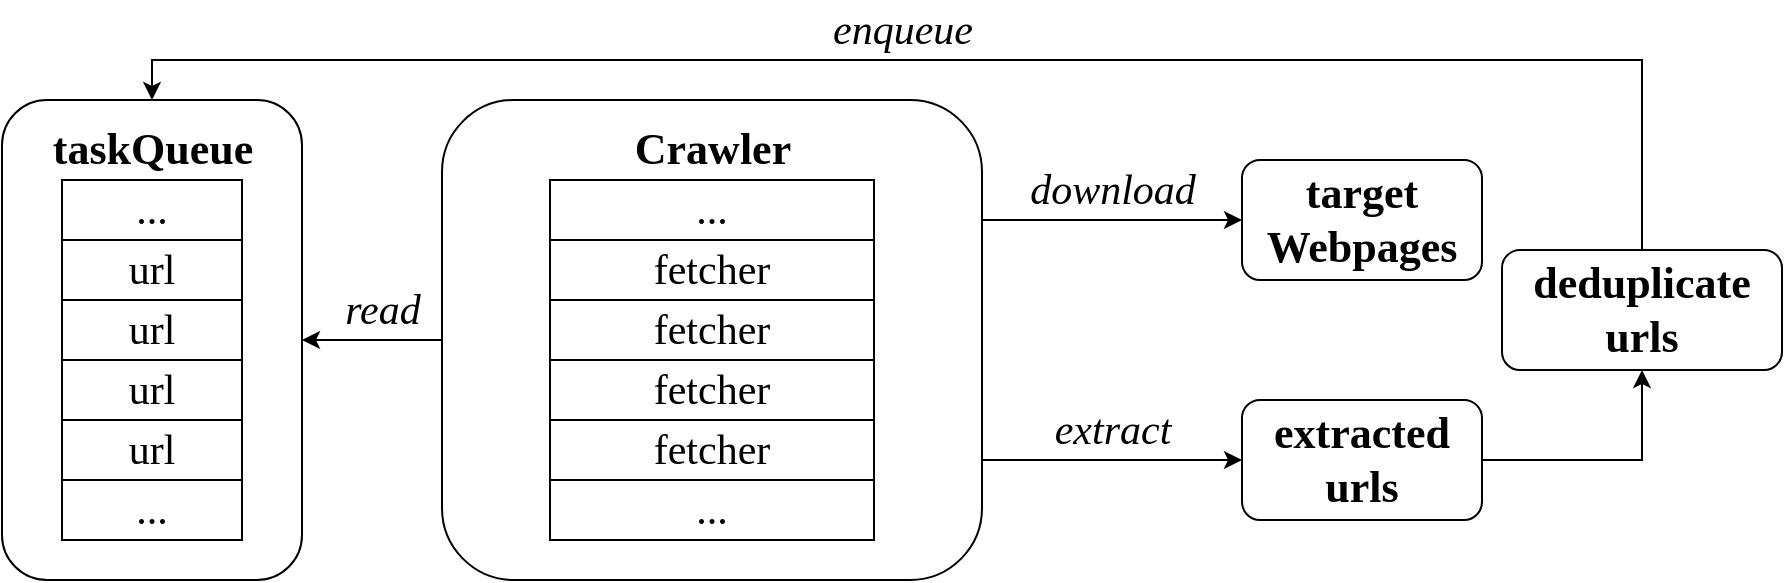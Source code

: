 <mxfile version="15.9.1" type="github">
  <diagram id="S5IqA_OxZ11vvdoJLNem" name="Page-1">
    <mxGraphModel dx="946" dy="588" grid="1" gridSize="10" guides="1" tooltips="1" connect="1" arrows="1" fold="1" page="1" pageScale="1" pageWidth="827" pageHeight="1169" math="0" shadow="0">
      <root>
        <mxCell id="0" />
        <mxCell id="1" parent="0" />
        <mxCell id="yHU2gh-hKkoD7Cd2ruXU-1" value="" style="group;" vertex="1" connectable="0" parent="1">
          <mxGeometry x="150" y="240" width="150" height="240" as="geometry" />
        </mxCell>
        <mxCell id="yHU2gh-hKkoD7Cd2ruXU-2" value="" style="rounded=1;whiteSpace=wrap;html=1;" vertex="1" parent="yHU2gh-hKkoD7Cd2ruXU-1">
          <mxGeometry width="150" height="240" as="geometry" />
        </mxCell>
        <mxCell id="yHU2gh-hKkoD7Cd2ruXU-3" value="" style="group;" vertex="1" connectable="0" parent="yHU2gh-hKkoD7Cd2ruXU-1">
          <mxGeometry x="30" y="70" width="90" height="120" as="geometry" />
        </mxCell>
        <mxCell id="yHU2gh-hKkoD7Cd2ruXU-4" value="url" style="rounded=0;whiteSpace=wrap;html=1;strokeWidth=1;fontSize=21;fontFamily=Consolas;" vertex="1" parent="yHU2gh-hKkoD7Cd2ruXU-3">
          <mxGeometry width="90" height="30" as="geometry" />
        </mxCell>
        <mxCell id="yHU2gh-hKkoD7Cd2ruXU-5" value="url" style="rounded=0;whiteSpace=wrap;html=1;strokeWidth=1;fontSize=21;fontFamily=Consolas;" vertex="1" parent="yHU2gh-hKkoD7Cd2ruXU-3">
          <mxGeometry y="30" width="90" height="30" as="geometry" />
        </mxCell>
        <mxCell id="yHU2gh-hKkoD7Cd2ruXU-6" value="url" style="rounded=0;whiteSpace=wrap;html=1;strokeWidth=1;fontSize=21;fontFamily=Consolas;" vertex="1" parent="yHU2gh-hKkoD7Cd2ruXU-3">
          <mxGeometry y="60" width="90" height="30" as="geometry" />
        </mxCell>
        <mxCell id="yHU2gh-hKkoD7Cd2ruXU-7" value="url" style="rounded=0;whiteSpace=wrap;html=1;strokeWidth=1;fontSize=21;fontFamily=Consolas;" vertex="1" parent="yHU2gh-hKkoD7Cd2ruXU-3">
          <mxGeometry y="90" width="90" height="30" as="geometry" />
        </mxCell>
        <mxCell id="yHU2gh-hKkoD7Cd2ruXU-8" value="&lt;b&gt;&lt;font style=&quot;font-size: 22px&quot;&gt;taskQueue&lt;/font&gt;&lt;/b&gt;" style="text;html=1;align=center;verticalAlign=middle;resizable=0;points=[];autosize=1;fontSize=21;fontFamily=Consolas;" vertex="1" parent="yHU2gh-hKkoD7Cd2ruXU-1">
          <mxGeometry x="15" y="10" width="120" height="30" as="geometry" />
        </mxCell>
        <mxCell id="yHU2gh-hKkoD7Cd2ruXU-9" value="..." style="rounded=0;whiteSpace=wrap;html=1;strokeWidth=1;fontSize=21;fontFamily=Consolas;" vertex="1" parent="yHU2gh-hKkoD7Cd2ruXU-1">
          <mxGeometry x="30" y="40" width="90" height="30" as="geometry" />
        </mxCell>
        <mxCell id="yHU2gh-hKkoD7Cd2ruXU-10" value="..." style="rounded=0;whiteSpace=wrap;html=1;strokeWidth=1;fontSize=21;fontFamily=Consolas;" vertex="1" parent="yHU2gh-hKkoD7Cd2ruXU-1">
          <mxGeometry x="30" y="190" width="90" height="30" as="geometry" />
        </mxCell>
        <mxCell id="yHU2gh-hKkoD7Cd2ruXU-11" value="" style="group;" vertex="1" connectable="0" parent="1">
          <mxGeometry x="370" y="240" width="270" height="240" as="geometry" />
        </mxCell>
        <mxCell id="yHU2gh-hKkoD7Cd2ruXU-12" value="" style="rounded=1;whiteSpace=wrap;html=1;" vertex="1" parent="yHU2gh-hKkoD7Cd2ruXU-11">
          <mxGeometry width="270" height="240" as="geometry" />
        </mxCell>
        <mxCell id="yHU2gh-hKkoD7Cd2ruXU-13" value="" style="group;" vertex="1" connectable="0" parent="yHU2gh-hKkoD7Cd2ruXU-11">
          <mxGeometry x="54" y="70" width="162" height="120" as="geometry" />
        </mxCell>
        <mxCell id="yHU2gh-hKkoD7Cd2ruXU-14" value="fetcher" style="rounded=0;whiteSpace=wrap;html=1;strokeWidth=1;fontSize=21;fontFamily=Consolas;" vertex="1" parent="yHU2gh-hKkoD7Cd2ruXU-13">
          <mxGeometry width="162" height="30" as="geometry" />
        </mxCell>
        <mxCell id="yHU2gh-hKkoD7Cd2ruXU-15" value="fetcher" style="rounded=0;whiteSpace=wrap;html=1;strokeWidth=1;fontSize=21;fontFamily=Consolas;" vertex="1" parent="yHU2gh-hKkoD7Cd2ruXU-13">
          <mxGeometry y="30" width="162" height="30" as="geometry" />
        </mxCell>
        <mxCell id="yHU2gh-hKkoD7Cd2ruXU-16" value="fetcher" style="rounded=0;whiteSpace=wrap;html=1;strokeWidth=1;fontSize=21;fontFamily=Consolas;" vertex="1" parent="yHU2gh-hKkoD7Cd2ruXU-13">
          <mxGeometry y="60" width="162" height="30" as="geometry" />
        </mxCell>
        <mxCell id="yHU2gh-hKkoD7Cd2ruXU-17" value="fetcher" style="rounded=0;whiteSpace=wrap;html=1;strokeWidth=1;fontSize=21;fontFamily=Consolas;" vertex="1" parent="yHU2gh-hKkoD7Cd2ruXU-13">
          <mxGeometry y="90" width="162" height="30" as="geometry" />
        </mxCell>
        <mxCell id="yHU2gh-hKkoD7Cd2ruXU-18" value="&lt;b&gt;&lt;font style=&quot;font-size: 22px&quot;&gt;Crawler&lt;/font&gt;&lt;/b&gt;" style="text;html=1;align=center;verticalAlign=middle;resizable=0;points=[];autosize=1;fontSize=21;fontFamily=Consolas;" vertex="1" parent="yHU2gh-hKkoD7Cd2ruXU-11">
          <mxGeometry x="85" y="10" width="100" height="30" as="geometry" />
        </mxCell>
        <mxCell id="yHU2gh-hKkoD7Cd2ruXU-19" value="..." style="rounded=0;whiteSpace=wrap;html=1;strokeWidth=1;fontSize=21;fontFamily=Consolas;" vertex="1" parent="yHU2gh-hKkoD7Cd2ruXU-11">
          <mxGeometry x="54" y="40" width="162" height="30" as="geometry" />
        </mxCell>
        <mxCell id="yHU2gh-hKkoD7Cd2ruXU-20" value="..." style="rounded=0;whiteSpace=wrap;html=1;strokeWidth=1;fontSize=21;fontFamily=Consolas;" vertex="1" parent="yHU2gh-hKkoD7Cd2ruXU-11">
          <mxGeometry x="54" y="190" width="162" height="30" as="geometry" />
        </mxCell>
        <mxCell id="yHU2gh-hKkoD7Cd2ruXU-21" value="target&lt;br style=&quot;font-size: 22px;&quot;&gt;Webpages" style="rounded=1;whiteSpace=wrap;html=1;fontFamily=Consolas;fontSize=22;strokeWidth=1;fontStyle=1;" vertex="1" parent="1">
          <mxGeometry x="770" y="270" width="120" height="60" as="geometry" />
        </mxCell>
        <mxCell id="yHU2gh-hKkoD7Cd2ruXU-22" style="edgeStyle=orthogonalEdgeStyle;rounded=0;orthogonalLoop=1;jettySize=auto;html=1;exitX=1;exitY=0.25;exitDx=0;exitDy=0;entryX=0;entryY=0.5;entryDx=0;entryDy=0;fontFamily=Consolas;fontSize=21;" edge="1" parent="1" source="yHU2gh-hKkoD7Cd2ruXU-12" target="yHU2gh-hKkoD7Cd2ruXU-21">
          <mxGeometry relative="1" as="geometry" />
        </mxCell>
        <mxCell id="yHU2gh-hKkoD7Cd2ruXU-23" value="download" style="text;html=1;align=center;verticalAlign=middle;resizable=0;points=[];autosize=1;fontSize=21;fontFamily=Consolas;fontStyle=2;" vertex="1" parent="1">
          <mxGeometry x="650" y="270" width="110" height="30" as="geometry" />
        </mxCell>
        <mxCell id="yHU2gh-hKkoD7Cd2ruXU-24" style="edgeStyle=orthogonalEdgeStyle;rounded=0;orthogonalLoop=1;jettySize=auto;html=1;exitX=1;exitY=0.5;exitDx=0;exitDy=0;entryX=0.5;entryY=1;entryDx=0;entryDy=0;fontFamily=Consolas;fontSize=21;" edge="1" parent="1" source="yHU2gh-hKkoD7Cd2ruXU-25" target="yHU2gh-hKkoD7Cd2ruXU-32">
          <mxGeometry relative="1" as="geometry" />
        </mxCell>
        <mxCell id="yHU2gh-hKkoD7Cd2ruXU-25" value="extracted&lt;br style=&quot;font-size: 22px;&quot;&gt;urls" style="rounded=1;whiteSpace=wrap;html=1;fontFamily=Consolas;fontSize=22;strokeWidth=1;fontStyle=1;" vertex="1" parent="1">
          <mxGeometry x="770" y="390" width="120" height="60" as="geometry" />
        </mxCell>
        <mxCell id="yHU2gh-hKkoD7Cd2ruXU-26" style="edgeStyle=orthogonalEdgeStyle;rounded=0;orthogonalLoop=1;jettySize=auto;html=1;exitX=1;exitY=0.75;exitDx=0;exitDy=0;entryX=0;entryY=0.5;entryDx=0;entryDy=0;fontFamily=Consolas;fontSize=21;" edge="1" parent="1" source="yHU2gh-hKkoD7Cd2ruXU-12" target="yHU2gh-hKkoD7Cd2ruXU-25">
          <mxGeometry relative="1" as="geometry" />
        </mxCell>
        <mxCell id="yHU2gh-hKkoD7Cd2ruXU-27" value="extract" style="text;html=1;align=center;verticalAlign=middle;resizable=0;points=[];autosize=1;fontSize=21;fontFamily=Consolas;fontStyle=2;" vertex="1" parent="1">
          <mxGeometry x="655" y="390" width="100" height="30" as="geometry" />
        </mxCell>
        <mxCell id="yHU2gh-hKkoD7Cd2ruXU-28" value="enqueue" style="text;html=1;align=center;verticalAlign=middle;resizable=0;points=[];autosize=1;fontSize=21;fontFamily=Consolas;fontStyle=2;" vertex="1" parent="1">
          <mxGeometry x="550" y="190" width="100" height="30" as="geometry" />
        </mxCell>
        <mxCell id="yHU2gh-hKkoD7Cd2ruXU-29" style="edgeStyle=orthogonalEdgeStyle;rounded=0;orthogonalLoop=1;jettySize=auto;html=1;exitX=0;exitY=0.5;exitDx=0;exitDy=0;fontFamily=Consolas;fontSize=21;" edge="1" parent="1" source="yHU2gh-hKkoD7Cd2ruXU-12">
          <mxGeometry relative="1" as="geometry">
            <mxPoint x="300" y="360" as="targetPoint" />
          </mxGeometry>
        </mxCell>
        <mxCell id="yHU2gh-hKkoD7Cd2ruXU-30" value="read" style="text;html=1;align=center;verticalAlign=middle;resizable=0;points=[];autosize=1;fontSize=21;fontFamily=Consolas;fontStyle=2;" vertex="1" parent="1">
          <mxGeometry x="310" y="330" width="60" height="30" as="geometry" />
        </mxCell>
        <mxCell id="yHU2gh-hKkoD7Cd2ruXU-31" style="edgeStyle=orthogonalEdgeStyle;rounded=0;orthogonalLoop=1;jettySize=auto;html=1;exitX=0.5;exitY=0;exitDx=0;exitDy=0;entryX=0.5;entryY=0;entryDx=0;entryDy=0;" edge="1" parent="1" source="yHU2gh-hKkoD7Cd2ruXU-32" target="yHU2gh-hKkoD7Cd2ruXU-2">
          <mxGeometry relative="1" as="geometry">
            <mxPoint x="220" y="120" as="targetPoint" />
            <Array as="points">
              <mxPoint x="970" y="220" />
              <mxPoint x="225" y="220" />
            </Array>
          </mxGeometry>
        </mxCell>
        <mxCell id="yHU2gh-hKkoD7Cd2ruXU-32" value="deduplicate&lt;br style=&quot;font-size: 22px&quot;&gt;urls" style="rounded=1;whiteSpace=wrap;html=1;fontFamily=Consolas;fontSize=22;strokeWidth=1;fontStyle=1;" vertex="1" parent="1">
          <mxGeometry x="900" y="315" width="140" height="60" as="geometry" />
        </mxCell>
      </root>
    </mxGraphModel>
  </diagram>
</mxfile>

